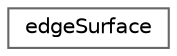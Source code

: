 digraph "Graphical Class Hierarchy"
{
 // LATEX_PDF_SIZE
  bgcolor="transparent";
  edge [fontname=Helvetica,fontsize=10,labelfontname=Helvetica,labelfontsize=10];
  node [fontname=Helvetica,fontsize=10,shape=box,height=0.2,width=0.4];
  rankdir="LR";
  Node0 [id="Node000000",label="edgeSurface",height=0.2,width=0.4,color="grey40", fillcolor="white", style="filled",URL="$classFoam_1_1edgeSurface.html",tooltip="Description of surface in form of 'cloud of edges'."];
}
